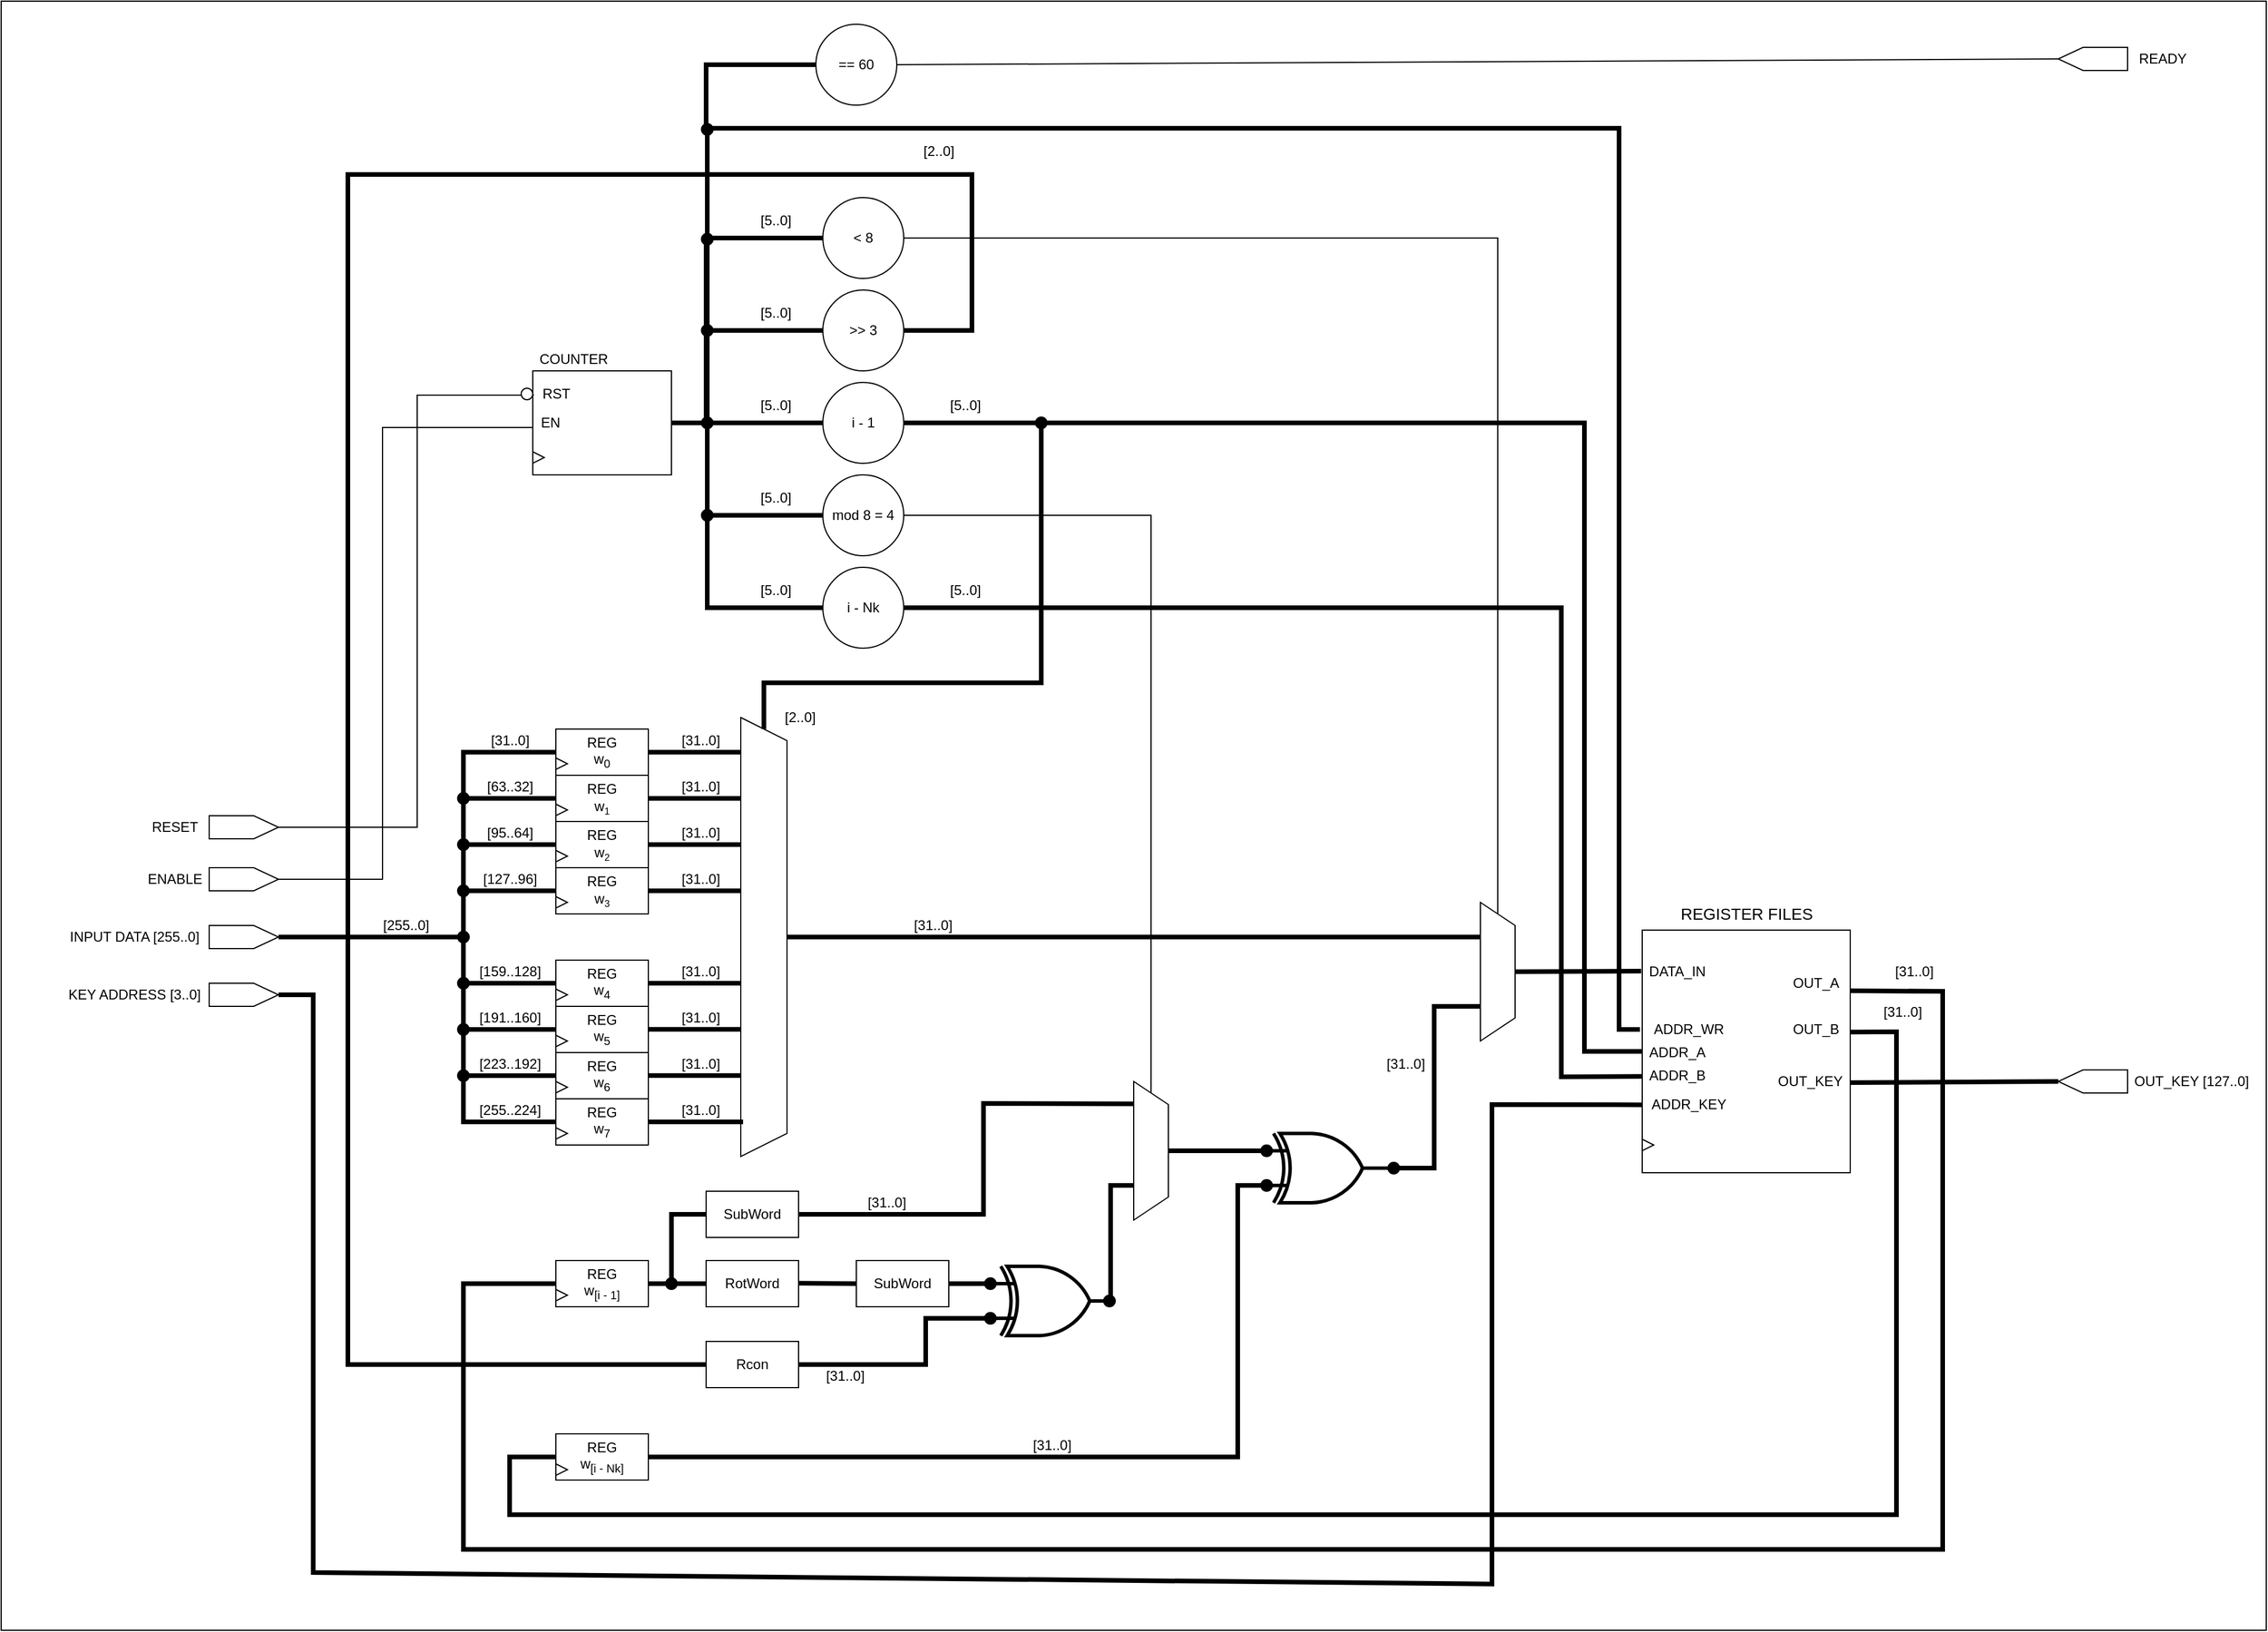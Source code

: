 <mxfile version="14.7.1" type="device"><diagram id="Mw5ied8shWVelUHMM-pV" name="Page-1"><mxGraphModel dx="496" dy="275" grid="1" gridSize="10" guides="1" tooltips="1" connect="1" arrows="1" fold="1" page="1" pageScale="1" pageWidth="1000000" pageHeight="1000000" math="0" shadow="0"><root><mxCell id="0"/><mxCell id="1" parent="0"/><mxCell id="0JYMKSpteghCw3aXwWck-1" value="" style="rounded=0;whiteSpace=wrap;html=1;fillColor=none;" parent="1" vertex="1"><mxGeometry x="1680" y="1030" width="1960" height="1410" as="geometry"/></mxCell><mxCell id="w81PKHzlSnd6i72MCFUx-1" value="" style="verticalLabelPosition=bottom;shadow=0;dashed=0;align=center;html=1;verticalAlign=top;shape=mxgraph.electrical.abstract.dac;" parent="1" vertex="1"><mxGeometry x="1860" y="1830" width="60" height="20" as="geometry"/></mxCell><mxCell id="w81PKHzlSnd6i72MCFUx-2" value="INPUT DATA [255..0]" style="text;html=1;align=center;verticalAlign=middle;resizable=0;points=[];autosize=1;" parent="1" vertex="1"><mxGeometry x="1730" y="1830" width="130" height="20" as="geometry"/></mxCell><mxCell id="w81PKHzlSnd6i72MCFUx-3" value="" style="endArrow=none;html=1;exitX=1;exitY=0.5;exitDx=0;exitDy=0;exitPerimeter=0;strokeWidth=4;" parent="1" source="w81PKHzlSnd6i72MCFUx-1" edge="1"><mxGeometry width="50" height="50" relative="1" as="geometry"><mxPoint x="1970" y="1860" as="sourcePoint"/><mxPoint x="2080" y="1840" as="targetPoint"/></mxGeometry></mxCell><mxCell id="w81PKHzlSnd6i72MCFUx-4" value="[255..0]" style="text;html=1;align=center;verticalAlign=middle;resizable=0;points=[];autosize=1;" parent="1" vertex="1"><mxGeometry x="2000" y="1820" width="60" height="20" as="geometry"/></mxCell><mxCell id="w81PKHzlSnd6i72MCFUx-5" value="" style="endArrow=none;html=1;strokeWidth=4;" parent="1" edge="1"><mxGeometry width="50" height="50" relative="1" as="geometry"><mxPoint x="2080" y="2000" as="sourcePoint"/><mxPoint x="2080" y="1680" as="targetPoint"/></mxGeometry></mxCell><mxCell id="w81PKHzlSnd6i72MCFUx-6" value="" style="endArrow=none;html=1;strokeWidth=4;" parent="1" edge="1"><mxGeometry width="50" height="50" relative="1" as="geometry"><mxPoint x="2078" y="1680" as="sourcePoint"/><mxPoint x="2160" y="1680" as="targetPoint"/></mxGeometry></mxCell><mxCell id="w81PKHzlSnd6i72MCFUx-7" value="" style="endArrow=none;html=1;strokeWidth=4;" parent="1" edge="1"><mxGeometry width="50" height="50" relative="1" as="geometry"><mxPoint x="2080" y="1720" as="sourcePoint"/><mxPoint x="2160" y="1720" as="targetPoint"/></mxGeometry></mxCell><mxCell id="w81PKHzlSnd6i72MCFUx-8" value="" style="endArrow=none;html=1;strokeWidth=4;" parent="1" edge="1"><mxGeometry width="50" height="50" relative="1" as="geometry"><mxPoint x="2080" y="1760" as="sourcePoint"/><mxPoint x="2160" y="1760" as="targetPoint"/></mxGeometry></mxCell><mxCell id="w81PKHzlSnd6i72MCFUx-9" value="" style="endArrow=none;html=1;strokeWidth=4;" parent="1" edge="1"><mxGeometry width="50" height="50" relative="1" as="geometry"><mxPoint x="2080" y="1800" as="sourcePoint"/><mxPoint x="2160" y="1800" as="targetPoint"/></mxGeometry></mxCell><mxCell id="w81PKHzlSnd6i72MCFUx-10" value="" style="endArrow=none;html=1;strokeWidth=4;" parent="1" edge="1"><mxGeometry width="50" height="50" relative="1" as="geometry"><mxPoint x="2080" y="1880" as="sourcePoint"/><mxPoint x="2160" y="1880" as="targetPoint"/></mxGeometry></mxCell><mxCell id="w81PKHzlSnd6i72MCFUx-11" value="" style="endArrow=none;html=1;strokeWidth=4;" parent="1" edge="1"><mxGeometry width="50" height="50" relative="1" as="geometry"><mxPoint x="2080" y="1920" as="sourcePoint"/><mxPoint x="2160" y="1920" as="targetPoint"/></mxGeometry></mxCell><mxCell id="w81PKHzlSnd6i72MCFUx-12" value="" style="endArrow=none;html=1;strokeWidth=4;" parent="1" edge="1"><mxGeometry width="50" height="50" relative="1" as="geometry"><mxPoint x="2080" y="1960" as="sourcePoint"/><mxPoint x="2160" y="1960" as="targetPoint"/></mxGeometry></mxCell><mxCell id="w81PKHzlSnd6i72MCFUx-13" value="" style="endArrow=none;html=1;strokeWidth=4;" parent="1" edge="1"><mxGeometry width="50" height="50" relative="1" as="geometry"><mxPoint x="2078" y="2000" as="sourcePoint"/><mxPoint x="2160" y="2000" as="targetPoint"/></mxGeometry></mxCell><mxCell id="w81PKHzlSnd6i72MCFUx-14" value="[31..0]" style="text;html=1;align=center;verticalAlign=middle;resizable=0;points=[];autosize=1;" parent="1" vertex="1"><mxGeometry x="2095" y="1660" width="50" height="20" as="geometry"/></mxCell><mxCell id="w81PKHzlSnd6i72MCFUx-15" value="[63..32]" style="text;html=1;align=center;verticalAlign=middle;resizable=0;points=[];autosize=1;" parent="1" vertex="1"><mxGeometry x="2090" y="1700" width="60" height="20" as="geometry"/></mxCell><mxCell id="w81PKHzlSnd6i72MCFUx-16" value="[95..64]" style="text;html=1;align=center;verticalAlign=middle;resizable=0;points=[];autosize=1;" parent="1" vertex="1"><mxGeometry x="2090" y="1740" width="60" height="20" as="geometry"/></mxCell><mxCell id="w81PKHzlSnd6i72MCFUx-17" value="[127..96]" style="text;html=1;align=center;verticalAlign=middle;resizable=0;points=[];autosize=1;" parent="1" vertex="1"><mxGeometry x="2090" y="1780" width="60" height="20" as="geometry"/></mxCell><mxCell id="w81PKHzlSnd6i72MCFUx-18" value="[159..128]" style="text;html=1;align=center;verticalAlign=middle;resizable=0;points=[];autosize=1;" parent="1" vertex="1"><mxGeometry x="2085" y="1860" width="70" height="20" as="geometry"/></mxCell><mxCell id="w81PKHzlSnd6i72MCFUx-19" value="[191..160]" style="text;html=1;align=center;verticalAlign=middle;resizable=0;points=[];autosize=1;" parent="1" vertex="1"><mxGeometry x="2085" y="1900" width="70" height="20" as="geometry"/></mxCell><mxCell id="w81PKHzlSnd6i72MCFUx-20" value="[223..192]" style="text;html=1;align=center;verticalAlign=middle;resizable=0;points=[];autosize=1;" parent="1" vertex="1"><mxGeometry x="2085" y="1940" width="70" height="20" as="geometry"/></mxCell><mxCell id="w81PKHzlSnd6i72MCFUx-21" value="[255..224]" style="text;html=1;align=center;verticalAlign=middle;resizable=0;points=[];autosize=1;" parent="1" vertex="1"><mxGeometry x="2085" y="1980" width="70" height="20" as="geometry"/></mxCell><mxCell id="w81PKHzlSnd6i72MCFUx-22" value="REG&lt;br&gt;w&lt;sub&gt;0&lt;/sub&gt;" style="rounded=0;whiteSpace=wrap;html=1;" parent="1" vertex="1"><mxGeometry x="2160" y="1660" width="80" height="40" as="geometry"/></mxCell><mxCell id="w81PKHzlSnd6i72MCFUx-23" value="REG&lt;br&gt;w&lt;span style=&quot;font-size: 10px&quot;&gt;&lt;sub&gt;1&lt;/sub&gt;&lt;/span&gt;" style="rounded=0;whiteSpace=wrap;html=1;" parent="1" vertex="1"><mxGeometry x="2160" y="1700" width="80" height="40" as="geometry"/></mxCell><mxCell id="w81PKHzlSnd6i72MCFUx-24" value="REG&lt;br&gt;w&lt;span style=&quot;font-size: 10px&quot;&gt;&lt;sub&gt;2&lt;/sub&gt;&lt;/span&gt;" style="rounded=0;whiteSpace=wrap;html=1;" parent="1" vertex="1"><mxGeometry x="2160" y="1740" width="80" height="40" as="geometry"/></mxCell><mxCell id="w81PKHzlSnd6i72MCFUx-25" value="REG&lt;br&gt;w&lt;span style=&quot;font-size: 10px&quot;&gt;&lt;sub&gt;3&lt;/sub&gt;&lt;/span&gt;" style="rounded=0;whiteSpace=wrap;html=1;" parent="1" vertex="1"><mxGeometry x="2160" y="1780" width="80" height="40" as="geometry"/></mxCell><mxCell id="w81PKHzlSnd6i72MCFUx-26" value="REG&lt;br&gt;w&lt;sub&gt;4&lt;/sub&gt;" style="rounded=0;whiteSpace=wrap;html=1;" parent="1" vertex="1"><mxGeometry x="2160" y="1860" width="80" height="40" as="geometry"/></mxCell><mxCell id="w81PKHzlSnd6i72MCFUx-27" value="REG&lt;br&gt;w&lt;sub&gt;5&lt;/sub&gt;" style="rounded=0;whiteSpace=wrap;html=1;" parent="1" vertex="1"><mxGeometry x="2160" y="1900" width="80" height="40" as="geometry"/></mxCell><mxCell id="w81PKHzlSnd6i72MCFUx-28" value="REG&lt;br&gt;w&lt;sub&gt;6&lt;/sub&gt;" style="rounded=0;whiteSpace=wrap;html=1;" parent="1" vertex="1"><mxGeometry x="2160" y="1940" width="80" height="40" as="geometry"/></mxCell><mxCell id="w81PKHzlSnd6i72MCFUx-29" value="REG&lt;br&gt;w&lt;sub&gt;7&lt;/sub&gt;" style="rounded=0;whiteSpace=wrap;html=1;" parent="1" vertex="1"><mxGeometry x="2160" y="1980" width="80" height="40" as="geometry"/></mxCell><mxCell id="WGHwwuC2mNNa7Rp2yuyc-1" value="" style="endArrow=none;html=1;strokeWidth=4;" parent="1" edge="1"><mxGeometry width="50" height="50" relative="1" as="geometry"><mxPoint x="2240" y="1680" as="sourcePoint"/><mxPoint x="2322" y="1680" as="targetPoint"/></mxGeometry></mxCell><mxCell id="WGHwwuC2mNNa7Rp2yuyc-2" value="" style="endArrow=none;html=1;strokeWidth=4;" parent="1" edge="1"><mxGeometry width="50" height="50" relative="1" as="geometry"><mxPoint x="2240" y="1720" as="sourcePoint"/><mxPoint x="2320" y="1720" as="targetPoint"/></mxGeometry></mxCell><mxCell id="WGHwwuC2mNNa7Rp2yuyc-3" value="" style="endArrow=none;html=1;strokeWidth=4;" parent="1" edge="1"><mxGeometry width="50" height="50" relative="1" as="geometry"><mxPoint x="2240" y="1760" as="sourcePoint"/><mxPoint x="2320" y="1760" as="targetPoint"/></mxGeometry></mxCell><mxCell id="WGHwwuC2mNNa7Rp2yuyc-4" value="" style="endArrow=none;html=1;strokeWidth=4;" parent="1" edge="1"><mxGeometry width="50" height="50" relative="1" as="geometry"><mxPoint x="2240" y="1800" as="sourcePoint"/><mxPoint x="2320" y="1800" as="targetPoint"/></mxGeometry></mxCell><mxCell id="WGHwwuC2mNNa7Rp2yuyc-5" value="" style="endArrow=none;html=1;strokeWidth=4;" parent="1" edge="1"><mxGeometry width="50" height="50" relative="1" as="geometry"><mxPoint x="2240" y="1880" as="sourcePoint"/><mxPoint x="2320" y="1880" as="targetPoint"/></mxGeometry></mxCell><mxCell id="WGHwwuC2mNNa7Rp2yuyc-6" value="" style="endArrow=none;html=1;strokeWidth=4;" parent="1" edge="1"><mxGeometry width="50" height="50" relative="1" as="geometry"><mxPoint x="2240" y="1919.88" as="sourcePoint"/><mxPoint x="2320" y="1919.88" as="targetPoint"/></mxGeometry></mxCell><mxCell id="WGHwwuC2mNNa7Rp2yuyc-7" value="" style="endArrow=none;html=1;strokeWidth=4;" parent="1" edge="1"><mxGeometry width="50" height="50" relative="1" as="geometry"><mxPoint x="2240" y="1959.88" as="sourcePoint"/><mxPoint x="2320" y="1959.88" as="targetPoint"/></mxGeometry></mxCell><mxCell id="WGHwwuC2mNNa7Rp2yuyc-8" value="" style="endArrow=none;html=1;strokeWidth=4;" parent="1" edge="1"><mxGeometry width="50" height="50" relative="1" as="geometry"><mxPoint x="2240" y="2000" as="sourcePoint"/><mxPoint x="2322" y="2000" as="targetPoint"/></mxGeometry></mxCell><mxCell id="WGHwwuC2mNNa7Rp2yuyc-9" value="[31..0]" style="text;html=1;align=center;verticalAlign=middle;resizable=0;points=[];autosize=1;strokeColor=none;" parent="1" vertex="1"><mxGeometry x="2260" y="1660" width="50" height="20" as="geometry"/></mxCell><mxCell id="WGHwwuC2mNNa7Rp2yuyc-10" value="[31..0]" style="text;html=1;align=center;verticalAlign=middle;resizable=0;points=[];autosize=1;strokeColor=none;" parent="1" vertex="1"><mxGeometry x="2260" y="1700" width="50" height="20" as="geometry"/></mxCell><mxCell id="WGHwwuC2mNNa7Rp2yuyc-11" value="[31..0]" style="text;html=1;align=center;verticalAlign=middle;resizable=0;points=[];autosize=1;strokeColor=none;" parent="1" vertex="1"><mxGeometry x="2260" y="1740" width="50" height="20" as="geometry"/></mxCell><mxCell id="WGHwwuC2mNNa7Rp2yuyc-12" value="[31..0]" style="text;html=1;align=center;verticalAlign=middle;resizable=0;points=[];autosize=1;strokeColor=none;" parent="1" vertex="1"><mxGeometry x="2260" y="1780" width="50" height="20" as="geometry"/></mxCell><mxCell id="WGHwwuC2mNNa7Rp2yuyc-13" value="[31..0]" style="text;html=1;align=center;verticalAlign=middle;resizable=0;points=[];autosize=1;strokeColor=none;" parent="1" vertex="1"><mxGeometry x="2260" y="1860" width="50" height="20" as="geometry"/></mxCell><mxCell id="WGHwwuC2mNNa7Rp2yuyc-14" value="[31..0]" style="text;html=1;align=center;verticalAlign=middle;resizable=0;points=[];autosize=1;strokeColor=none;" parent="1" vertex="1"><mxGeometry x="2260" y="1900" width="50" height="20" as="geometry"/></mxCell><mxCell id="WGHwwuC2mNNa7Rp2yuyc-15" value="[31..0]" style="text;html=1;align=center;verticalAlign=middle;resizable=0;points=[];autosize=1;strokeColor=none;" parent="1" vertex="1"><mxGeometry x="2260" y="1940" width="50" height="20" as="geometry"/></mxCell><mxCell id="WGHwwuC2mNNa7Rp2yuyc-16" value="[31..0]" style="text;html=1;align=center;verticalAlign=middle;resizable=0;points=[];autosize=1;strokeColor=none;" parent="1" vertex="1"><mxGeometry x="2260" y="1980" width="50" height="20" as="geometry"/></mxCell><mxCell id="WGHwwuC2mNNa7Rp2yuyc-17" value="" style="shape=trapezoid;perimeter=trapezoidPerimeter;whiteSpace=wrap;html=1;fixedSize=1;direction=south;" parent="1" vertex="1"><mxGeometry x="2320" y="1650" width="40" height="380" as="geometry"/></mxCell><mxCell id="WGHwwuC2mNNa7Rp2yuyc-18" value="REG&lt;br&gt;w&lt;sub&gt;[i - 1]&lt;/sub&gt;" style="rounded=0;whiteSpace=wrap;html=1;" parent="1" vertex="1"><mxGeometry x="2160" y="2120" width="80" height="40" as="geometry"/></mxCell><mxCell id="WGHwwuC2mNNa7Rp2yuyc-19" value="REG&lt;br&gt;w&lt;sub&gt;[i - Nk]&lt;/sub&gt;" style="rounded=0;whiteSpace=wrap;html=1;" parent="1" vertex="1"><mxGeometry x="2160" y="2270" width="80" height="40" as="geometry"/></mxCell><mxCell id="WGHwwuC2mNNa7Rp2yuyc-20" value="" style="rounded=0;whiteSpace=wrap;html=1;" parent="1" vertex="1"><mxGeometry x="2140" y="1350" width="120" height="90" as="geometry"/></mxCell><mxCell id="WGHwwuC2mNNa7Rp2yuyc-21" value="&lt;font style=&quot;font-size: 14px&quot;&gt;&lt;br&gt;&lt;/font&gt;" style="rounded=0;whiteSpace=wrap;html=1;" parent="1" vertex="1"><mxGeometry x="3100" y="1834" width="180" height="210" as="geometry"/></mxCell><mxCell id="WGHwwuC2mNNa7Rp2yuyc-22" value="RotWord" style="rounded=0;whiteSpace=wrap;html=1;" parent="1" vertex="1"><mxGeometry x="2290" y="2120" width="80" height="40" as="geometry"/></mxCell><mxCell id="WGHwwuC2mNNa7Rp2yuyc-23" value="SubWord" style="rounded=0;whiteSpace=wrap;html=1;" parent="1" vertex="1"><mxGeometry x="2420" y="2120" width="80" height="40" as="geometry"/></mxCell><mxCell id="WGHwwuC2mNNa7Rp2yuyc-24" value="" style="endArrow=none;html=1;strokeWidth=4;" parent="1" edge="1"><mxGeometry width="50" height="50" relative="1" as="geometry"><mxPoint x="2240" y="2000" as="sourcePoint"/><mxPoint x="2322" y="2000" as="targetPoint"/></mxGeometry></mxCell><mxCell id="WGHwwuC2mNNa7Rp2yuyc-25" value="" style="endArrow=none;html=1;strokeWidth=4;exitX=1;exitY=0.5;exitDx=0;exitDy=0;entryX=0;entryY=0.5;entryDx=0;entryDy=0;" parent="1" source="WGHwwuC2mNNa7Rp2yuyc-18" target="WGHwwuC2mNNa7Rp2yuyc-22" edge="1"><mxGeometry width="50" height="50" relative="1" as="geometry"><mxPoint x="2240" y="2179.66" as="sourcePoint"/><mxPoint x="2290" y="2180" as="targetPoint"/></mxGeometry></mxCell><mxCell id="WGHwwuC2mNNa7Rp2yuyc-26" value="" style="endArrow=none;html=1;strokeWidth=4;" parent="1" edge="1"><mxGeometry width="50" height="50" relative="1" as="geometry"><mxPoint x="2370" y="2139.66" as="sourcePoint"/><mxPoint x="2420" y="2140" as="targetPoint"/></mxGeometry></mxCell><mxCell id="WGHwwuC2mNNa7Rp2yuyc-27" value="SubWord" style="rounded=0;whiteSpace=wrap;html=1;" parent="1" vertex="1"><mxGeometry x="2290" y="2060" width="80" height="40" as="geometry"/></mxCell><mxCell id="WGHwwuC2mNNa7Rp2yuyc-28" value="Rcon" style="rounded=0;whiteSpace=wrap;html=1;" parent="1" vertex="1"><mxGeometry x="2290" y="2190" width="80" height="40" as="geometry"/></mxCell><mxCell id="WGHwwuC2mNNa7Rp2yuyc-29" value="" style="verticalLabelPosition=bottom;shadow=0;dashed=0;align=center;html=1;verticalAlign=top;shape=mxgraph.electrical.logic_gates.logic_gate;operation=xor;strokeWidth=3;sketch=0;" parent="1" vertex="1"><mxGeometry x="2534" y="2125" width="110" height="60" as="geometry"/></mxCell><mxCell id="WGHwwuC2mNNa7Rp2yuyc-30" value="" style="endArrow=none;html=1;strokeWidth=4;entryX=0;entryY=0.25;entryDx=0;entryDy=0;entryPerimeter=0;exitX=1;exitY=0.5;exitDx=0;exitDy=0;" parent="1" source="WGHwwuC2mNNa7Rp2yuyc-23" target="WGHwwuC2mNNa7Rp2yuyc-29" edge="1"><mxGeometry width="50" height="50" relative="1" as="geometry"><mxPoint x="2500" y="2179.76" as="sourcePoint"/><mxPoint x="2550" y="2180.1" as="targetPoint"/></mxGeometry></mxCell><mxCell id="WGHwwuC2mNNa7Rp2yuyc-31" value="" style="endArrow=none;html=1;entryX=0;entryY=0.5;entryDx=0;entryDy=0;arcSize=0;strokeWidth=4;" parent="1" target="WGHwwuC2mNNa7Rp2yuyc-27" edge="1"><mxGeometry width="50" height="50" relative="1" as="geometry"><mxPoint x="2260" y="2140" as="sourcePoint"/><mxPoint x="2340" y="2130" as="targetPoint"/><Array as="points"><mxPoint x="2260" y="2080"/></Array></mxGeometry></mxCell><mxCell id="WGHwwuC2mNNa7Rp2yuyc-32" value="" style="endArrow=none;html=1;strokeWidth=4;entryX=0;entryY=0.75;entryDx=0;entryDy=0;entryPerimeter=0;exitX=1;exitY=0.5;exitDx=0;exitDy=0;arcSize=0;" parent="1" source="WGHwwuC2mNNa7Rp2yuyc-28" target="WGHwwuC2mNNa7Rp2yuyc-29" edge="1"><mxGeometry width="50" height="50" relative="1" as="geometry"><mxPoint x="2400" y="2240" as="sourcePoint"/><mxPoint x="2450" y="2190" as="targetPoint"/><Array as="points"><mxPoint x="2480" y="2210"/><mxPoint x="2480" y="2170"/></Array></mxGeometry></mxCell><mxCell id="WGHwwuC2mNNa7Rp2yuyc-33" value="" style="shape=trapezoid;perimeter=trapezoidPerimeter;whiteSpace=wrap;html=1;fixedSize=1;sketch=0;strokeWidth=1;direction=south;" parent="1" vertex="1"><mxGeometry x="2660" y="1965" width="30" height="120" as="geometry"/></mxCell><mxCell id="WGHwwuC2mNNa7Rp2yuyc-34" value="" style="endArrow=none;html=1;strokeWidth=4;entryX=0.161;entryY=0.984;entryDx=0;entryDy=0;entryPerimeter=0;arcSize=0;exitX=1;exitY=0.5;exitDx=0;exitDy=0;" parent="1" source="WGHwwuC2mNNa7Rp2yuyc-27" target="WGHwwuC2mNNa7Rp2yuyc-33" edge="1"><mxGeometry width="50" height="50" relative="1" as="geometry"><mxPoint x="2370" y="2119.76" as="sourcePoint"/><mxPoint x="2660" y="2116" as="targetPoint"/><Array as="points"><mxPoint x="2530" y="2080"/><mxPoint x="2530" y="1984"/></Array></mxGeometry></mxCell><mxCell id="WGHwwuC2mNNa7Rp2yuyc-35" value="" style="verticalLabelPosition=bottom;shadow=0;dashed=0;align=center;html=1;verticalAlign=top;shape=mxgraph.electrical.logic_gates.logic_gate;operation=xor;strokeWidth=3;sketch=0;" parent="1" vertex="1"><mxGeometry x="2770" y="2010" width="110" height="60" as="geometry"/></mxCell><mxCell id="WGHwwuC2mNNa7Rp2yuyc-36" value="" style="endArrow=none;html=1;strokeWidth=4;exitX=0.5;exitY=0;exitDx=0;exitDy=0;entryX=0;entryY=0.25;entryDx=0;entryDy=0;entryPerimeter=0;arcSize=0;" parent="1" source="WGHwwuC2mNNa7Rp2yuyc-33" target="WGHwwuC2mNNa7Rp2yuyc-35" edge="1"><mxGeometry width="50" height="50" relative="1" as="geometry"><mxPoint x="2700" y="2260" as="sourcePoint"/><mxPoint x="2750" y="2210" as="targetPoint"/><Array as="points"><mxPoint x="2720" y="2025"/></Array></mxGeometry></mxCell><mxCell id="WGHwwuC2mNNa7Rp2yuyc-37" value="" style="endArrow=none;html=1;strokeWidth=4;entryX=0;entryY=0.75;entryDx=0;entryDy=0;entryPerimeter=0;exitX=1;exitY=0.5;exitDx=0;exitDy=0;arcSize=0;" parent="1" source="WGHwwuC2mNNa7Rp2yuyc-19" target="WGHwwuC2mNNa7Rp2yuyc-35" edge="1"><mxGeometry width="50" height="50" relative="1" as="geometry"><mxPoint x="2550" y="2320" as="sourcePoint"/><mxPoint x="2600" y="2270" as="targetPoint"/><Array as="points"><mxPoint x="2750" y="2290"/><mxPoint x="2750" y="2055"/></Array></mxGeometry></mxCell><mxCell id="WGHwwuC2mNNa7Rp2yuyc-38" value="" style="shape=trapezoid;perimeter=trapezoidPerimeter;whiteSpace=wrap;html=1;fixedSize=1;sketch=0;strokeWidth=1;direction=south;" parent="1" vertex="1"><mxGeometry x="2960" y="1810" width="30" height="120" as="geometry"/></mxCell><mxCell id="WGHwwuC2mNNa7Rp2yuyc-39" value="" style="endArrow=none;html=1;strokeWidth=4;exitX=0.5;exitY=0;exitDx=0;exitDy=0;entryX=0.25;entryY=1;entryDx=0;entryDy=0;arcSize=0;" parent="1" source="WGHwwuC2mNNa7Rp2yuyc-17" target="WGHwwuC2mNNa7Rp2yuyc-38" edge="1"><mxGeometry width="50" height="50" relative="1" as="geometry"><mxPoint x="2640" y="2060" as="sourcePoint"/><mxPoint x="2690" y="2010" as="targetPoint"/><Array as="points"><mxPoint x="2560" y="1840"/></Array></mxGeometry></mxCell><mxCell id="WGHwwuC2mNNa7Rp2yuyc-40" value="" style="endArrow=none;html=1;strokeWidth=4;exitX=1;exitY=0.5;exitDx=0;exitDy=0;exitPerimeter=0;entryX=0.75;entryY=1;entryDx=0;entryDy=0;arcSize=0;" parent="1" source="WGHwwuC2mNNa7Rp2yuyc-35" target="WGHwwuC2mNNa7Rp2yuyc-38" edge="1"><mxGeometry width="50" height="50" relative="1" as="geometry"><mxPoint x="2840" y="2150" as="sourcePoint"/><mxPoint x="2890" y="2100" as="targetPoint"/><Array as="points"><mxPoint x="2920" y="2040"/><mxPoint x="2920" y="1900"/></Array></mxGeometry></mxCell><mxCell id="WGHwwuC2mNNa7Rp2yuyc-41" value="" style="endArrow=none;html=1;strokeWidth=4;exitX=0.5;exitY=0;exitDx=0;exitDy=0;entryX=-0.005;entryY=0.169;entryDx=0;entryDy=0;entryPerimeter=0;" parent="1" source="WGHwwuC2mNNa7Rp2yuyc-38" target="WGHwwuC2mNNa7Rp2yuyc-21" edge="1"><mxGeometry width="50" height="50" relative="1" as="geometry"><mxPoint x="2940" y="2120" as="sourcePoint"/><mxPoint x="2990" y="2070" as="targetPoint"/></mxGeometry></mxCell><mxCell id="WGHwwuC2mNNa7Rp2yuyc-42" value="" style="endArrow=none;html=1;strokeWidth=4;exitX=0;exitY=0.5;exitDx=0;exitDy=0;entryX=1;entryY=0.25;entryDx=0;entryDy=0;arcSize=0;" parent="1" source="WGHwwuC2mNNa7Rp2yuyc-18" target="WGHwwuC2mNNa7Rp2yuyc-21" edge="1"><mxGeometry width="50" height="50" relative="1" as="geometry"><mxPoint x="2570" y="2330" as="sourcePoint"/><mxPoint x="2620" y="2280" as="targetPoint"/><Array as="points"><mxPoint x="2080" y="2140"/><mxPoint x="2080" y="2370"/><mxPoint x="3360" y="2370"/><mxPoint x="3360" y="1887"/></Array></mxGeometry></mxCell><mxCell id="WGHwwuC2mNNa7Rp2yuyc-43" value="" style="endArrow=none;html=1;strokeWidth=4;exitX=1.002;exitY=0.42;exitDx=0;exitDy=0;entryX=0;entryY=0.5;entryDx=0;entryDy=0;arcSize=0;exitPerimeter=0;" parent="1" source="WGHwwuC2mNNa7Rp2yuyc-21" target="WGHwwuC2mNNa7Rp2yuyc-19" edge="1"><mxGeometry width="50" height="50" relative="1" as="geometry"><mxPoint x="2710" y="2280" as="sourcePoint"/><mxPoint x="2760" y="2230" as="targetPoint"/><Array as="points"><mxPoint x="3320" y="1922"/><mxPoint x="3320" y="2340"/><mxPoint x="2120" y="2340"/><mxPoint x="2120" y="2290"/></Array></mxGeometry></mxCell><mxCell id="WGHwwuC2mNNa7Rp2yuyc-44" value="" style="endArrow=none;html=1;strokeWidth=4;exitX=1;exitY=0.5;exitDx=0;exitDy=0;entryX=0;entryY=0.5;entryDx=0;entryDy=0;arcSize=0;" parent="1" source="WGHwwuC2mNNa7Rp2yuyc-20" target="WGHwwuC2mNNa7Rp2yuyc-45" edge="1"><mxGeometry width="50" height="50" relative="1" as="geometry"><mxPoint x="2325" y="1150" as="sourcePoint"/><mxPoint x="2405" y="1195" as="targetPoint"/><Array as="points"><mxPoint x="2290" y="1395"/><mxPoint x="2290" y="1235"/></Array></mxGeometry></mxCell><mxCell id="WGHwwuC2mNNa7Rp2yuyc-45" value="&amp;lt; 8" style="ellipse;whiteSpace=wrap;html=1;aspect=fixed;sketch=0;strokeWidth=1;" parent="1" vertex="1"><mxGeometry x="2391" y="1200" width="70" height="70" as="geometry"/></mxCell><mxCell id="WGHwwuC2mNNa7Rp2yuyc-46" value="&amp;gt;&amp;gt; 3" style="ellipse;whiteSpace=wrap;html=1;aspect=fixed;sketch=0;strokeWidth=1;" parent="1" vertex="1"><mxGeometry x="2391" y="1280" width="70" height="70" as="geometry"/></mxCell><mxCell id="WGHwwuC2mNNa7Rp2yuyc-47" value="i - 1" style="ellipse;whiteSpace=wrap;html=1;aspect=fixed;sketch=0;strokeWidth=1;" parent="1" vertex="1"><mxGeometry x="2391" y="1360" width="70" height="70" as="geometry"/></mxCell><mxCell id="WGHwwuC2mNNa7Rp2yuyc-48" value="mod 8 = 4" style="ellipse;whiteSpace=wrap;html=1;aspect=fixed;sketch=0;strokeWidth=1;" parent="1" vertex="1"><mxGeometry x="2391" y="1440" width="70" height="70" as="geometry"/></mxCell><mxCell id="WGHwwuC2mNNa7Rp2yuyc-49" value="i - Nk" style="ellipse;whiteSpace=wrap;html=1;aspect=fixed;sketch=0;strokeWidth=1;" parent="1" vertex="1"><mxGeometry x="2391" y="1520" width="70" height="70" as="geometry"/></mxCell><mxCell id="WGHwwuC2mNNa7Rp2yuyc-50" value="" style="endArrow=none;html=1;strokeWidth=4;entryX=0;entryY=0.5;entryDx=0;entryDy=0;arcSize=0;" parent="1" target="WGHwwuC2mNNa7Rp2yuyc-46" edge="1"><mxGeometry width="50" height="50" relative="1" as="geometry"><mxPoint x="2291" y="1240" as="sourcePoint"/><mxPoint x="2411" y="1270" as="targetPoint"/><Array as="points"><mxPoint x="2291" y="1315"/></Array></mxGeometry></mxCell><mxCell id="WGHwwuC2mNNa7Rp2yuyc-51" value="" style="endArrow=none;html=1;strokeWidth=4;entryX=0;entryY=0.5;entryDx=0;entryDy=0;arcSize=0;" parent="1" target="WGHwwuC2mNNa7Rp2yuyc-47" edge="1"><mxGeometry width="50" height="50" relative="1" as="geometry"><mxPoint x="2291" y="1290" as="sourcePoint"/><mxPoint x="2381.0" y="1399" as="targetPoint"/><Array as="points"><mxPoint x="2291" y="1395"/></Array></mxGeometry></mxCell><mxCell id="WGHwwuC2mNNa7Rp2yuyc-52" value="" style="endArrow=none;html=1;strokeWidth=4;entryX=0;entryY=0.5;entryDx=0;entryDy=0;arcSize=0;" parent="1" target="WGHwwuC2mNNa7Rp2yuyc-48" edge="1"><mxGeometry width="50" height="50" relative="1" as="geometry"><mxPoint x="2291" y="1390" as="sourcePoint"/><mxPoint x="2391.0" y="1495" as="targetPoint"/><Array as="points"><mxPoint x="2291" y="1475"/></Array></mxGeometry></mxCell><mxCell id="WGHwwuC2mNNa7Rp2yuyc-53" value="" style="endArrow=none;html=1;strokeWidth=4;entryX=0;entryY=0.5;entryDx=0;entryDy=0;arcSize=0;" parent="1" target="WGHwwuC2mNNa7Rp2yuyc-49" edge="1"><mxGeometry width="50" height="50" relative="1" as="geometry"><mxPoint x="2291" y="1470" as="sourcePoint"/><mxPoint x="2391.0" y="1595" as="targetPoint"/><Array as="points"><mxPoint x="2291" y="1555"/></Array></mxGeometry></mxCell><mxCell id="WGHwwuC2mNNa7Rp2yuyc-54" value="" style="endArrow=none;html=1;strokeWidth=4;entryX=0.75;entryY=1;entryDx=0;entryDy=0;arcSize=0;" parent="1" target="WGHwwuC2mNNa7Rp2yuyc-33" edge="1"><mxGeometry width="50" height="50" relative="1" as="geometry"><mxPoint x="2640" y="2156" as="sourcePoint"/><mxPoint x="2410" y="2110" as="targetPoint"/><Array as="points"><mxPoint x="2640" y="2055"/></Array></mxGeometry></mxCell><mxCell id="WGHwwuC2mNNa7Rp2yuyc-55" value="" style="endArrow=none;html=1;strokeWidth=1;exitX=1;exitY=0.5;exitDx=0;exitDy=0;entryX=0;entryY=0.5;entryDx=0;entryDy=0;arcSize=0;" parent="1" source="WGHwwuC2mNNa7Rp2yuyc-45" target="WGHwwuC2mNNa7Rp2yuyc-38" edge="1"><mxGeometry width="50" height="50" relative="1" as="geometry"><mxPoint x="2570" y="1570" as="sourcePoint"/><mxPoint x="2970" y="1770" as="targetPoint"/><Array as="points"><mxPoint x="2975" y="1235"/></Array></mxGeometry></mxCell><mxCell id="WGHwwuC2mNNa7Rp2yuyc-56" value="" style="endArrow=none;html=1;strokeWidth=1;exitX=1;exitY=0.5;exitDx=0;exitDy=0;entryX=0;entryY=0.5;entryDx=0;entryDy=0;arcSize=0;" parent="1" source="WGHwwuC2mNNa7Rp2yuyc-48" target="WGHwwuC2mNNa7Rp2yuyc-33" edge="1"><mxGeometry width="50" height="50" relative="1" as="geometry"><mxPoint x="2560" y="1750" as="sourcePoint"/><mxPoint x="2610" y="1700" as="targetPoint"/><Array as="points"><mxPoint x="2675" y="1475"/></Array></mxGeometry></mxCell><mxCell id="WGHwwuC2mNNa7Rp2yuyc-57" value="" style="endArrow=none;html=1;strokeWidth=4;exitX=1;exitY=0.5;exitDx=0;exitDy=0;entryX=0;entryY=0.5;entryDx=0;entryDy=0;arcSize=0;" parent="1" source="WGHwwuC2mNNa7Rp2yuyc-47" target="WGHwwuC2mNNa7Rp2yuyc-21" edge="1"><mxGeometry width="50" height="50" relative="1" as="geometry"><mxPoint x="2690" y="1620" as="sourcePoint"/><mxPoint x="2740" y="1570" as="targetPoint"/><Array as="points"><mxPoint x="3050" y="1395"/><mxPoint x="3050" y="1939"/></Array></mxGeometry></mxCell><mxCell id="WGHwwuC2mNNa7Rp2yuyc-58" value="" style="endArrow=none;html=1;strokeWidth=4;exitX=1;exitY=0.5;exitDx=0;exitDy=0;arcSize=0;entryX=-0.001;entryY=0.603;entryDx=0;entryDy=0;entryPerimeter=0;" parent="1" source="WGHwwuC2mNNa7Rp2yuyc-49" target="WGHwwuC2mNNa7Rp2yuyc-21" edge="1"><mxGeometry width="50" height="50" relative="1" as="geometry"><mxPoint x="2620" y="1610" as="sourcePoint"/><mxPoint x="3080" y="2020" as="targetPoint"/><Array as="points"><mxPoint x="3030" y="1555"/><mxPoint x="3030" y="1961"/></Array></mxGeometry></mxCell><mxCell id="WGHwwuC2mNNa7Rp2yuyc-59" value="ADDR_A" style="text;html=1;align=center;verticalAlign=middle;resizable=0;points=[];autosize=1;strokeColor=none;" parent="1" vertex="1"><mxGeometry x="3100" y="1930" width="60" height="20" as="geometry"/></mxCell><mxCell id="WGHwwuC2mNNa7Rp2yuyc-60" value="ADDR_B" style="text;html=1;align=center;verticalAlign=middle;resizable=0;points=[];autosize=1;strokeColor=none;" parent="1" vertex="1"><mxGeometry x="3100" y="1950" width="60" height="20" as="geometry"/></mxCell><mxCell id="WGHwwuC2mNNa7Rp2yuyc-61" value="DATA_IN" style="text;html=1;align=center;verticalAlign=middle;resizable=0;points=[];autosize=1;strokeColor=none;" parent="1" vertex="1"><mxGeometry x="3100" y="1860" width="60" height="20" as="geometry"/></mxCell><mxCell id="WGHwwuC2mNNa7Rp2yuyc-62" value="OUT_A" style="text;html=1;align=center;verticalAlign=middle;resizable=0;points=[];autosize=1;strokeColor=none;" parent="1" vertex="1"><mxGeometry x="3220" y="1870" width="60" height="20" as="geometry"/></mxCell><mxCell id="WGHwwuC2mNNa7Rp2yuyc-63" value="OUT_B" style="text;html=1;align=center;verticalAlign=middle;resizable=0;points=[];autosize=1;strokeColor=none;" parent="1" vertex="1"><mxGeometry x="3220" y="1910" width="60" height="20" as="geometry"/></mxCell><mxCell id="WGHwwuC2mNNa7Rp2yuyc-64" value="&lt;font style=&quot;font-size: 14px&quot;&gt;REGISTER FILES&lt;/font&gt;" style="text;html=1;align=center;verticalAlign=middle;resizable=0;points=[];autosize=1;strokeColor=none;" parent="1" vertex="1"><mxGeometry x="3125" y="1810" width="130" height="20" as="geometry"/></mxCell><mxCell id="WGHwwuC2mNNa7Rp2yuyc-65" value="" style="endArrow=none;html=1;strokeWidth=4;entryX=1;entryY=0.5;entryDx=0;entryDy=0;arcSize=0;exitX=0;exitY=0.5;exitDx=0;exitDy=0;" parent="1" source="WGHwwuC2mNNa7Rp2yuyc-28" target="WGHwwuC2mNNa7Rp2yuyc-46" edge="1"><mxGeometry width="50" height="50" relative="1" as="geometry"><mxPoint x="2230" y="2220" as="sourcePoint"/><mxPoint x="2360" y="1290" as="targetPoint"/><Array as="points"><mxPoint x="1980" y="2210"/><mxPoint x="1980" y="1180"/><mxPoint x="2520" y="1180"/><mxPoint x="2520" y="1315"/></Array></mxGeometry></mxCell><mxCell id="WGHwwuC2mNNa7Rp2yuyc-66" value="[31..0]" style="text;html=1;align=center;verticalAlign=middle;resizable=0;points=[];autosize=1;strokeColor=none;" parent="1" vertex="1"><mxGeometry x="2461" y="1820" width="50" height="20" as="geometry"/></mxCell><mxCell id="WGHwwuC2mNNa7Rp2yuyc-67" value="[5..0]" style="text;html=1;align=center;verticalAlign=middle;resizable=0;points=[];autosize=1;strokeColor=none;" parent="1" vertex="1"><mxGeometry x="2330" y="1210" width="40" height="20" as="geometry"/></mxCell><mxCell id="WGHwwuC2mNNa7Rp2yuyc-68" value="[5..0]" style="text;html=1;align=center;verticalAlign=middle;resizable=0;points=[];autosize=1;strokeColor=none;" parent="1" vertex="1"><mxGeometry x="2330" y="1290" width="40" height="20" as="geometry"/></mxCell><mxCell id="WGHwwuC2mNNa7Rp2yuyc-69" value="[5..0]" style="text;html=1;align=center;verticalAlign=middle;resizable=0;points=[];autosize=1;strokeColor=none;" parent="1" vertex="1"><mxGeometry x="2330" y="1370" width="40" height="20" as="geometry"/></mxCell><mxCell id="WGHwwuC2mNNa7Rp2yuyc-70" value="[5..0]" style="text;html=1;align=center;verticalAlign=middle;resizable=0;points=[];autosize=1;strokeColor=none;" parent="1" vertex="1"><mxGeometry x="2330" y="1450" width="40" height="20" as="geometry"/></mxCell><mxCell id="WGHwwuC2mNNa7Rp2yuyc-71" value="[5..0]" style="text;html=1;align=center;verticalAlign=middle;resizable=0;points=[];autosize=1;strokeColor=none;" parent="1" vertex="1"><mxGeometry x="2330" y="1530" width="40" height="20" as="geometry"/></mxCell><mxCell id="WGHwwuC2mNNa7Rp2yuyc-72" value="" style="endArrow=none;html=1;strokeWidth=4;exitX=0;exitY=0.5;exitDx=0;exitDy=0;rounded=0;" parent="1" source="WGHwwuC2mNNa7Rp2yuyc-17" edge="1"><mxGeometry width="50" height="50" relative="1" as="geometry"><mxPoint x="2300" y="1650" as="sourcePoint"/><mxPoint x="2580" y="1390" as="targetPoint"/><Array as="points"><mxPoint x="2340" y="1620"/><mxPoint x="2580" y="1620"/></Array></mxGeometry></mxCell><mxCell id="WGHwwuC2mNNa7Rp2yuyc-73" value="[2..0]" style="text;html=1;align=center;verticalAlign=middle;resizable=0;points=[];autosize=1;strokeColor=none;" parent="1" vertex="1"><mxGeometry x="2351" y="1640" width="40" height="20" as="geometry"/></mxCell><mxCell id="WGHwwuC2mNNa7Rp2yuyc-74" value="[5..0]" style="text;html=1;align=center;verticalAlign=middle;resizable=0;points=[];autosize=1;strokeColor=none;" parent="1" vertex="1"><mxGeometry x="2494" y="1370" width="40" height="20" as="geometry"/></mxCell><mxCell id="WGHwwuC2mNNa7Rp2yuyc-75" value="[5..0]" style="text;html=1;align=center;verticalAlign=middle;resizable=0;points=[];autosize=1;strokeColor=none;" parent="1" vertex="1"><mxGeometry x="2494" y="1530" width="40" height="20" as="geometry"/></mxCell><mxCell id="WGHwwuC2mNNa7Rp2yuyc-76" value="[2..0]" style="text;html=1;align=center;verticalAlign=middle;resizable=0;points=[];autosize=1;strokeColor=none;" parent="1" vertex="1"><mxGeometry x="2471" y="1150" width="40" height="20" as="geometry"/></mxCell><mxCell id="WGHwwuC2mNNa7Rp2yuyc-77" value="[31..0]" style="text;html=1;align=center;verticalAlign=middle;resizable=0;points=[];autosize=1;strokeColor=none;" parent="1" vertex="1"><mxGeometry x="2385" y="2210" width="50" height="20" as="geometry"/></mxCell><mxCell id="WGHwwuC2mNNa7Rp2yuyc-78" value="[31..0]" style="text;html=1;align=center;verticalAlign=middle;resizable=0;points=[];autosize=1;strokeColor=none;" parent="1" vertex="1"><mxGeometry x="2421" y="2060" width="50" height="20" as="geometry"/></mxCell><mxCell id="WGHwwuC2mNNa7Rp2yuyc-79" value="[31..0]" style="text;html=1;align=center;verticalAlign=middle;resizable=0;points=[];autosize=1;strokeColor=none;" parent="1" vertex="1"><mxGeometry x="2564" y="2270" width="50" height="20" as="geometry"/></mxCell><mxCell id="WGHwwuC2mNNa7Rp2yuyc-80" value="[31..0]" style="text;html=1;align=center;verticalAlign=middle;resizable=0;points=[];autosize=1;strokeColor=none;" parent="1" vertex="1"><mxGeometry x="3310" y="1860" width="50" height="20" as="geometry"/></mxCell><mxCell id="WGHwwuC2mNNa7Rp2yuyc-81" value="[31..0]" style="text;html=1;align=center;verticalAlign=middle;resizable=0;points=[];autosize=1;strokeColor=none;" parent="1" vertex="1"><mxGeometry x="3300" y="1895" width="50" height="20" as="geometry"/></mxCell><mxCell id="WGHwwuC2mNNa7Rp2yuyc-82" value="[31..0]" style="text;html=1;align=center;verticalAlign=middle;resizable=0;points=[];autosize=1;strokeColor=none;" parent="1" vertex="1"><mxGeometry x="2870" y="1940" width="50" height="20" as="geometry"/></mxCell><mxCell id="WGHwwuC2mNNa7Rp2yuyc-83" value="" style="ellipse;whiteSpace=wrap;html=1;aspect=fixed;sketch=0;strokeWidth=1;fillColor=#000000;strokeColor=#000000;" parent="1" vertex="1"><mxGeometry x="2286" y="1231" width="10" height="10" as="geometry"/></mxCell><mxCell id="WGHwwuC2mNNa7Rp2yuyc-85" value="" style="ellipse;whiteSpace=wrap;html=1;aspect=fixed;sketch=0;strokeWidth=1;fillColor=#000000;strokeColor=#000000;" parent="1" vertex="1"><mxGeometry x="2286" y="1310" width="10" height="10" as="geometry"/></mxCell><mxCell id="WGHwwuC2mNNa7Rp2yuyc-87" value="" style="ellipse;whiteSpace=wrap;html=1;aspect=fixed;sketch=0;strokeWidth=1;fillColor=#000000;strokeColor=#000000;" parent="1" vertex="1"><mxGeometry x="2286" y="1390" width="10" height="10" as="geometry"/></mxCell><mxCell id="WGHwwuC2mNNa7Rp2yuyc-88" value="" style="ellipse;whiteSpace=wrap;html=1;aspect=fixed;sketch=0;strokeWidth=1;fillColor=#000000;strokeColor=#000000;" parent="1" vertex="1"><mxGeometry x="2286" y="1470" width="10" height="10" as="geometry"/></mxCell><mxCell id="WGHwwuC2mNNa7Rp2yuyc-89" value="" style="ellipse;whiteSpace=wrap;html=1;aspect=fixed;sketch=0;strokeWidth=1;fillColor=#000000;strokeColor=#000000;" parent="1" vertex="1"><mxGeometry x="2575" y="1390" width="10" height="10" as="geometry"/></mxCell><mxCell id="WGHwwuC2mNNa7Rp2yuyc-90" value="" style="ellipse;whiteSpace=wrap;html=1;aspect=fixed;sketch=0;strokeWidth=1;fillColor=#000000;strokeColor=#000000;" parent="1" vertex="1"><mxGeometry x="2255" y="2135" width="10" height="10" as="geometry"/></mxCell><mxCell id="WGHwwuC2mNNa7Rp2yuyc-91" value="" style="ellipse;whiteSpace=wrap;html=1;aspect=fixed;sketch=0;strokeWidth=1;fillColor=#000000;strokeColor=#000000;" parent="1" vertex="1"><mxGeometry x="2531" y="2135" width="10" height="10" as="geometry"/></mxCell><mxCell id="WGHwwuC2mNNa7Rp2yuyc-92" value="" style="ellipse;whiteSpace=wrap;html=1;aspect=fixed;sketch=0;strokeWidth=1;fillColor=#000000;strokeColor=#000000;" parent="1" vertex="1"><mxGeometry x="2531" y="2165" width="10" height="10" as="geometry"/></mxCell><mxCell id="WGHwwuC2mNNa7Rp2yuyc-93" value="" style="ellipse;whiteSpace=wrap;html=1;aspect=fixed;sketch=0;strokeWidth=1;fillColor=#000000;strokeColor=#000000;" parent="1" vertex="1"><mxGeometry x="2634" y="2150" width="10" height="10" as="geometry"/></mxCell><mxCell id="WGHwwuC2mNNa7Rp2yuyc-94" value="" style="ellipse;whiteSpace=wrap;html=1;aspect=fixed;sketch=0;strokeWidth=1;fillColor=#000000;strokeColor=#000000;" parent="1" vertex="1"><mxGeometry x="2770" y="2020" width="10" height="10" as="geometry"/></mxCell><mxCell id="WGHwwuC2mNNa7Rp2yuyc-95" value="" style="ellipse;whiteSpace=wrap;html=1;aspect=fixed;sketch=0;strokeWidth=1;fillColor=#000000;strokeColor=#000000;" parent="1" vertex="1"><mxGeometry x="2770" y="2050" width="10" height="10" as="geometry"/></mxCell><mxCell id="WGHwwuC2mNNa7Rp2yuyc-96" value="" style="ellipse;whiteSpace=wrap;html=1;aspect=fixed;sketch=0;strokeWidth=1;fillColor=#000000;strokeColor=#000000;" parent="1" vertex="1"><mxGeometry x="2880" y="2035" width="10" height="10" as="geometry"/></mxCell><mxCell id="WGHwwuC2mNNa7Rp2yuyc-97" value="" style="ellipse;whiteSpace=wrap;html=1;aspect=fixed;sketch=0;strokeWidth=1;fillColor=#000000;strokeColor=#000000;" parent="1" vertex="1"><mxGeometry x="2075" y="1955" width="10" height="10" as="geometry"/></mxCell><mxCell id="WGHwwuC2mNNa7Rp2yuyc-98" value="" style="ellipse;whiteSpace=wrap;html=1;aspect=fixed;sketch=0;strokeWidth=1;fillColor=#000000;strokeColor=#000000;" parent="1" vertex="1"><mxGeometry x="2075" y="1915" width="10" height="10" as="geometry"/></mxCell><mxCell id="WGHwwuC2mNNa7Rp2yuyc-99" value="" style="ellipse;whiteSpace=wrap;html=1;aspect=fixed;sketch=0;strokeWidth=1;fillColor=#000000;strokeColor=#000000;" parent="1" vertex="1"><mxGeometry x="2075" y="1875" width="10" height="10" as="geometry"/></mxCell><mxCell id="WGHwwuC2mNNa7Rp2yuyc-100" value="" style="ellipse;whiteSpace=wrap;html=1;aspect=fixed;sketch=0;strokeWidth=1;fillColor=#000000;strokeColor=#000000;" parent="1" vertex="1"><mxGeometry x="2075" y="1835" width="10" height="10" as="geometry"/></mxCell><mxCell id="WGHwwuC2mNNa7Rp2yuyc-101" value="" style="ellipse;whiteSpace=wrap;html=1;aspect=fixed;sketch=0;strokeWidth=1;fillColor=#000000;strokeColor=#000000;" parent="1" vertex="1"><mxGeometry x="2075" y="1795" width="10" height="10" as="geometry"/></mxCell><mxCell id="WGHwwuC2mNNa7Rp2yuyc-102" value="" style="ellipse;whiteSpace=wrap;html=1;aspect=fixed;sketch=0;strokeWidth=1;fillColor=#000000;strokeColor=#000000;" parent="1" vertex="1"><mxGeometry x="2075" y="1755" width="10" height="10" as="geometry"/></mxCell><mxCell id="WGHwwuC2mNNa7Rp2yuyc-103" value="" style="ellipse;whiteSpace=wrap;html=1;aspect=fixed;sketch=0;strokeWidth=1;fillColor=#000000;strokeColor=#000000;" parent="1" vertex="1"><mxGeometry x="2075" y="1715" width="10" height="10" as="geometry"/></mxCell><mxCell id="viNWrr9-NwHXABf36xUy-1" value="" style="verticalLabelPosition=bottom;shadow=0;dashed=0;align=center;html=1;verticalAlign=top;shape=mxgraph.electrical.abstract.dac;" parent="1" vertex="1"><mxGeometry x="1860" y="1780" width="60" height="20" as="geometry"/></mxCell><mxCell id="viNWrr9-NwHXABf36xUy-2" value="" style="verticalLabelPosition=bottom;shadow=0;dashed=0;align=center;html=1;verticalAlign=top;shape=mxgraph.electrical.abstract.dac;" parent="1" vertex="1"><mxGeometry x="1860" y="1735" width="60" height="20" as="geometry"/></mxCell><mxCell id="viNWrr9-NwHXABf36xUy-5" value="COUNTER" style="text;html=1;align=center;verticalAlign=middle;resizable=0;points=[];autosize=1;strokeColor=none;" parent="1" vertex="1"><mxGeometry x="2140" y="1330" width="70" height="20" as="geometry"/></mxCell><mxCell id="viNWrr9-NwHXABf36xUy-6" value="RST" style="text;html=1;align=center;verticalAlign=middle;resizable=0;points=[];autosize=1;strokeColor=none;" parent="1" vertex="1"><mxGeometry x="2140" y="1360" width="40" height="20" as="geometry"/></mxCell><mxCell id="viNWrr9-NwHXABf36xUy-7" value="EN" style="text;html=1;align=center;verticalAlign=middle;resizable=0;points=[];autosize=1;strokeColor=none;" parent="1" vertex="1"><mxGeometry x="2140" y="1385" width="30" height="20" as="geometry"/></mxCell><mxCell id="viNWrr9-NwHXABf36xUy-13" value="" style="endArrow=none;html=1;exitX=1;exitY=0.5;exitDx=0;exitDy=0;exitPerimeter=0;entryX=0.025;entryY=0.55;entryDx=0;entryDy=0;entryPerimeter=0;arcSize=0;" parent="1" source="viNWrr9-NwHXABf36xUy-2" target="viNWrr9-NwHXABf36xUy-6" edge="1"><mxGeometry width="50" height="50" relative="1" as="geometry"><mxPoint x="1940" y="1600" as="sourcePoint"/><mxPoint x="1610" y="1660" as="targetPoint"/><Array as="points"><mxPoint x="2040" y="1745"/><mxPoint x="2040" y="1371"/></Array></mxGeometry></mxCell><mxCell id="viNWrr9-NwHXABf36xUy-15" value="" style="endArrow=none;html=1;exitX=1;exitY=0.5;exitDx=0;exitDy=0;exitPerimeter=0;entryX=0;entryY=0.7;entryDx=0;entryDy=0;entryPerimeter=0;arcSize=0;" parent="1" source="viNWrr9-NwHXABf36xUy-1" target="viNWrr9-NwHXABf36xUy-7" edge="1"><mxGeometry width="50" height="50" relative="1" as="geometry"><mxPoint x="1940" y="1600" as="sourcePoint"/><mxPoint x="1990" y="1550" as="targetPoint"/><Array as="points"><mxPoint x="2010" y="1790"/><mxPoint x="2010" y="1399"/></Array></mxGeometry></mxCell><mxCell id="viNWrr9-NwHXABf36xUy-16" value="RESET" style="text;html=1;align=center;verticalAlign=middle;resizable=0;points=[];autosize=1;strokeColor=none;" parent="1" vertex="1"><mxGeometry x="1800" y="1735" width="60" height="20" as="geometry"/></mxCell><mxCell id="viNWrr9-NwHXABf36xUy-17" value="ENABLE" style="text;html=1;align=center;verticalAlign=middle;resizable=0;points=[];autosize=1;strokeColor=none;" parent="1" vertex="1"><mxGeometry x="1800" y="1780" width="60" height="20" as="geometry"/></mxCell><mxCell id="viNWrr9-NwHXABf36xUy-18" value="" style="triangle;whiteSpace=wrap;html=1;" parent="1" vertex="1"><mxGeometry x="2160" y="1685" width="10" height="10" as="geometry"/></mxCell><mxCell id="viNWrr9-NwHXABf36xUy-20" value="" style="triangle;whiteSpace=wrap;html=1;" parent="1" vertex="1"><mxGeometry x="2160" y="1725" width="10" height="10" as="geometry"/></mxCell><mxCell id="viNWrr9-NwHXABf36xUy-21" value="" style="triangle;whiteSpace=wrap;html=1;" parent="1" vertex="1"><mxGeometry x="2160" y="1765" width="10" height="10" as="geometry"/></mxCell><mxCell id="viNWrr9-NwHXABf36xUy-22" value="" style="triangle;whiteSpace=wrap;html=1;" parent="1" vertex="1"><mxGeometry x="2160" y="1805" width="10" height="10" as="geometry"/></mxCell><mxCell id="viNWrr9-NwHXABf36xUy-23" value="" style="triangle;whiteSpace=wrap;html=1;" parent="1" vertex="1"><mxGeometry x="2160" y="1885" width="10" height="10" as="geometry"/></mxCell><mxCell id="viNWrr9-NwHXABf36xUy-24" value="" style="triangle;whiteSpace=wrap;html=1;" parent="1" vertex="1"><mxGeometry x="2160" y="1925" width="10" height="10" as="geometry"/></mxCell><mxCell id="viNWrr9-NwHXABf36xUy-25" value="" style="triangle;whiteSpace=wrap;html=1;" parent="1" vertex="1"><mxGeometry x="2160" y="1965" width="10" height="10" as="geometry"/></mxCell><mxCell id="viNWrr9-NwHXABf36xUy-26" value="" style="triangle;whiteSpace=wrap;html=1;" parent="1" vertex="1"><mxGeometry x="2160" y="2005" width="10" height="10" as="geometry"/></mxCell><mxCell id="viNWrr9-NwHXABf36xUy-27" value="" style="triangle;whiteSpace=wrap;html=1;" parent="1" vertex="1"><mxGeometry x="2160" y="2145" width="10" height="10" as="geometry"/></mxCell><mxCell id="viNWrr9-NwHXABf36xUy-28" value="" style="triangle;whiteSpace=wrap;html=1;" parent="1" vertex="1"><mxGeometry x="2160" y="2296" width="10" height="10" as="geometry"/></mxCell><mxCell id="viNWrr9-NwHXABf36xUy-29" value="" style="triangle;whiteSpace=wrap;html=1;" parent="1" vertex="1"><mxGeometry x="3100" y="2015" width="10" height="10" as="geometry"/></mxCell><mxCell id="-XHi4GXpHMGgH0HHmuJ1-1" value="" style="triangle;whiteSpace=wrap;html=1;" parent="1" vertex="1"><mxGeometry x="2140" y="1420" width="10" height="10" as="geometry"/></mxCell><mxCell id="wQBcf33dthfNnAzFAHA6-1" value="" style="verticalLabelPosition=bottom;shadow=0;dashed=0;align=center;html=1;verticalAlign=top;shape=mxgraph.electrical.abstract.dac;flipH=1;" parent="1" vertex="1"><mxGeometry x="3460" y="1955" width="60" height="20" as="geometry"/></mxCell><mxCell id="wQBcf33dthfNnAzFAHA6-2" value="OUT_KEY [127..0]" style="text;html=1;align=center;verticalAlign=middle;resizable=0;points=[];autosize=1;" parent="1" vertex="1"><mxGeometry x="3520" y="1955" width="110" height="20" as="geometry"/></mxCell><mxCell id="wQBcf33dthfNnAzFAHA6-3" value="OUT_KEY" style="text;html=1;align=center;verticalAlign=middle;resizable=0;points=[];autosize=1;strokeColor=none;" parent="1" vertex="1"><mxGeometry x="3210" y="1955" width="70" height="20" as="geometry"/></mxCell><mxCell id="wQBcf33dthfNnAzFAHA6-4" value="" style="endArrow=none;html=1;strokeWidth=4;exitX=1.003;exitY=0.55;exitDx=0;exitDy=0;exitPerimeter=0;entryX=1;entryY=0.5;entryDx=0;entryDy=0;entryPerimeter=0;" parent="1" source="wQBcf33dthfNnAzFAHA6-3" target="wQBcf33dthfNnAzFAHA6-1" edge="1"><mxGeometry width="50" height="50" relative="1" as="geometry"><mxPoint x="3280" y="1990" as="sourcePoint"/><mxPoint x="3330" y="1940" as="targetPoint"/></mxGeometry></mxCell><mxCell id="wQBcf33dthfNnAzFAHA6-5" value="ADDR_WR" style="text;html=1;align=center;verticalAlign=middle;resizable=0;points=[];autosize=1;strokeColor=none;" parent="1" vertex="1"><mxGeometry x="3100" y="1910" width="80" height="20" as="geometry"/></mxCell><mxCell id="wQBcf33dthfNnAzFAHA6-6" value="" style="endArrow=none;html=1;strokeWidth=4;exitX=0.5;exitY=0;exitDx=0;exitDy=0;arcSize=0;" parent="1" source="WGHwwuC2mNNa7Rp2yuyc-83" edge="1"><mxGeometry width="50" height="50" relative="1" as="geometry"><mxPoint x="2590" y="1310" as="sourcePoint"/><mxPoint x="3098" y="1920" as="targetPoint"/><Array as="points"><mxPoint x="2291" y="1140"/><mxPoint x="3080" y="1140"/><mxPoint x="3080" y="1920"/></Array></mxGeometry></mxCell><mxCell id="wQBcf33dthfNnAzFAHA6-7" value="ADDR_KEY" style="text;html=1;align=center;verticalAlign=middle;resizable=0;points=[];autosize=1;strokeColor=none;" parent="1" vertex="1"><mxGeometry x="3100" y="1975" width="80" height="20" as="geometry"/></mxCell><mxCell id="wQBcf33dthfNnAzFAHA6-8" value="" style="verticalLabelPosition=bottom;shadow=0;dashed=0;align=center;html=1;verticalAlign=top;shape=mxgraph.electrical.abstract.dac;" parent="1" vertex="1"><mxGeometry x="1860" y="1880" width="60" height="20" as="geometry"/></mxCell><mxCell id="wQBcf33dthfNnAzFAHA6-9" value="KEY ADDRESS [3..0]" style="text;html=1;align=center;verticalAlign=middle;resizable=0;points=[];autosize=1;" parent="1" vertex="1"><mxGeometry x="1730" y="1880" width="130" height="20" as="geometry"/></mxCell><mxCell id="wQBcf33dthfNnAzFAHA6-10" value="" style="endArrow=none;html=1;strokeWidth=4;exitX=1;exitY=0.5;exitDx=0;exitDy=0;exitPerimeter=0;entryX=-0.002;entryY=0.51;entryDx=0;entryDy=0;entryPerimeter=0;arcSize=0;" parent="1" source="wQBcf33dthfNnAzFAHA6-8" target="wQBcf33dthfNnAzFAHA6-7" edge="1"><mxGeometry width="50" height="50" relative="1" as="geometry"><mxPoint x="1990" y="2060" as="sourcePoint"/><mxPoint x="3115" y="1980" as="targetPoint"/><Array as="points"><mxPoint x="1950" y="1890"/><mxPoint x="1950" y="2390"/><mxPoint x="2970" y="2400"/><mxPoint x="2970" y="1985"/></Array></mxGeometry></mxCell><mxCell id="q2NJO8jkr_gnONBoWzLM-1" value="" style="ellipse;whiteSpace=wrap;html=1;aspect=fixed;" parent="1" vertex="1"><mxGeometry x="2130" y="1365" width="10" height="10" as="geometry"/></mxCell><mxCell id="q2NJO8jkr_gnONBoWzLM-3" value="== 60" style="ellipse;whiteSpace=wrap;html=1;aspect=fixed;sketch=0;strokeWidth=1;" parent="1" vertex="1"><mxGeometry x="2385" y="1050" width="70" height="70" as="geometry"/></mxCell><mxCell id="q2NJO8jkr_gnONBoWzLM-4" value="" style="endArrow=none;html=1;strokeWidth=4;entryX=0;entryY=0.5;entryDx=0;entryDy=0;rounded=0;" parent="1" target="q2NJO8jkr_gnONBoWzLM-3" edge="1"><mxGeometry width="50" height="50" relative="1" as="geometry"><mxPoint x="2290" y="1140" as="sourcePoint"/><mxPoint x="2351" y="1060" as="targetPoint"/><Array as="points"><mxPoint x="2290" y="1085"/></Array></mxGeometry></mxCell><mxCell id="q2NJO8jkr_gnONBoWzLM-5" value="" style="endArrow=none;html=1;strokeColor=#000000;strokeWidth=1;exitX=1;exitY=0.5;exitDx=0;exitDy=0;entryX=1;entryY=0.5;entryDx=0;entryDy=0;entryPerimeter=0;" parent="1" source="q2NJO8jkr_gnONBoWzLM-3" target="q2NJO8jkr_gnONBoWzLM-6" edge="1"><mxGeometry width="50" height="50" relative="1" as="geometry"><mxPoint x="2500" y="1130" as="sourcePoint"/><mxPoint x="3670.833" y="1080" as="targetPoint"/></mxGeometry></mxCell><mxCell id="q2NJO8jkr_gnONBoWzLM-6" value="" style="verticalLabelPosition=bottom;shadow=0;dashed=0;align=center;html=1;verticalAlign=top;shape=mxgraph.electrical.abstract.dac;flipH=1;" parent="1" vertex="1"><mxGeometry x="3460" y="1070" width="60" height="20" as="geometry"/></mxCell><mxCell id="q2NJO8jkr_gnONBoWzLM-7" value="READY" style="text;html=1;align=center;verticalAlign=middle;resizable=0;points=[];autosize=1;" parent="1" vertex="1"><mxGeometry x="3520" y="1070" width="60" height="20" as="geometry"/></mxCell><mxCell id="q2NJO8jkr_gnONBoWzLM-8" value="" style="ellipse;whiteSpace=wrap;html=1;aspect=fixed;sketch=0;strokeWidth=1;fillColor=#000000;strokeColor=#000000;" parent="1" vertex="1"><mxGeometry x="2286" y="1136" width="10" height="10" as="geometry"/></mxCell></root></mxGraphModel></diagram></mxfile>